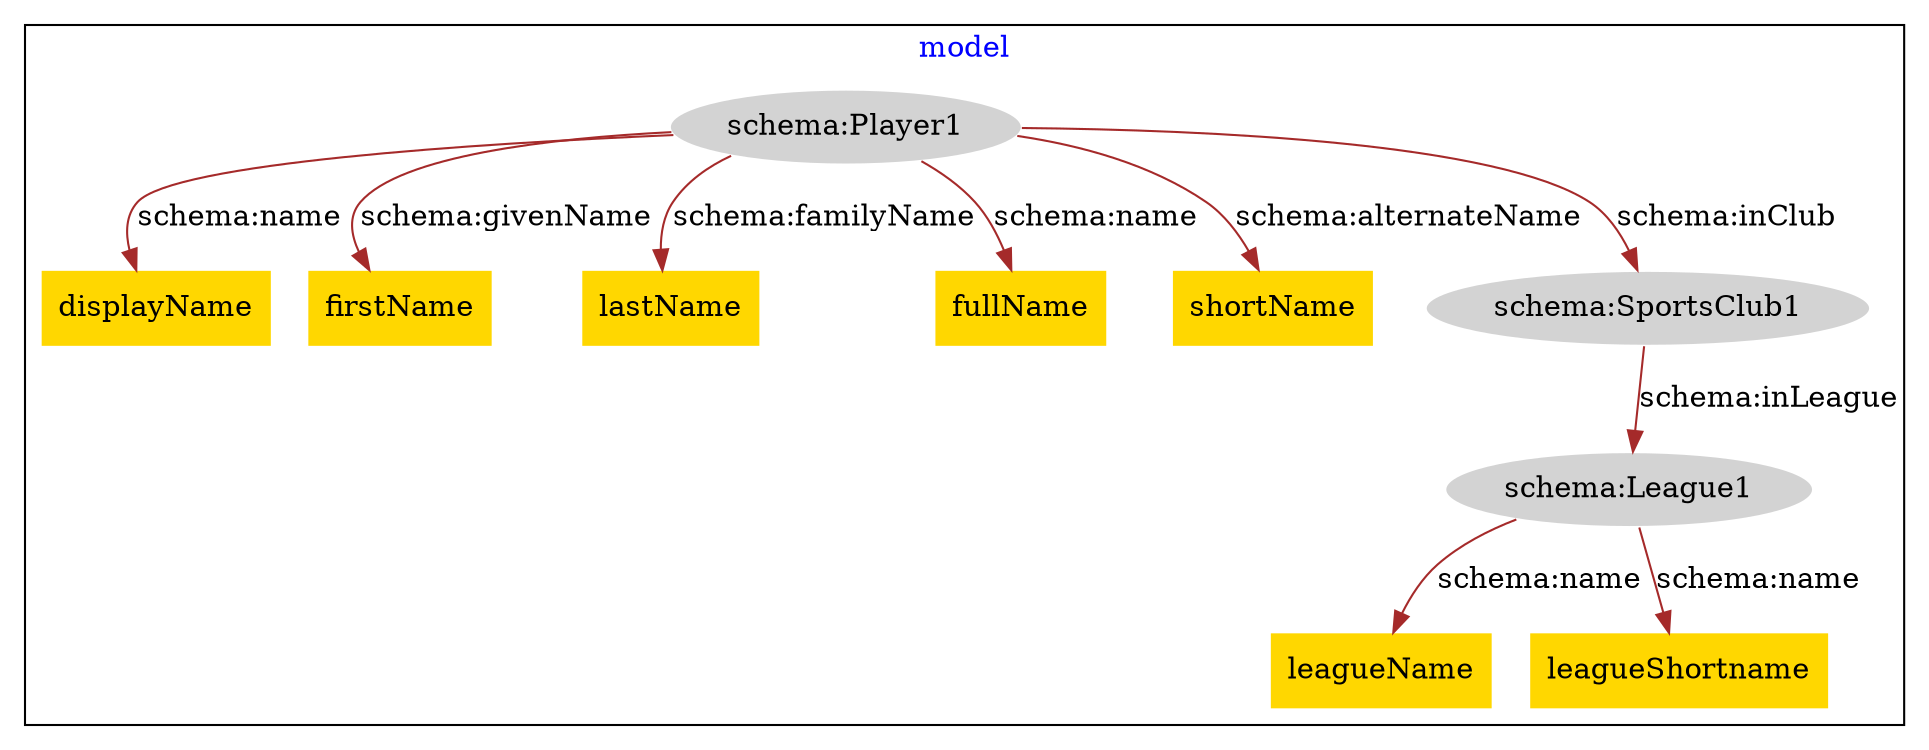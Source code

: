 digraph n0 {
fontcolor="blue"
remincross="true"
subgraph cluster {
label="model"
"schema:Player1"[style="filled",color="white",fillcolor="lightgray",label="schema:Player1"];
"displayName"[shape="plaintext",style="filled",fillcolor="gold",label="displayName"];
"firstName"[shape="plaintext",style="filled",fillcolor="gold",label="firstName"];
"lastName"[shape="plaintext",style="filled",fillcolor="gold",label="lastName"];
"fullName"[shape="plaintext",style="filled",fillcolor="gold",label="fullName"];
"shortName"[shape="plaintext",style="filled",fillcolor="gold",label="shortName"];
"schema:League1"[style="filled",color="white",fillcolor="lightgray",label="schema:League1"];
"leagueName"[shape="plaintext",style="filled",fillcolor="gold",label="leagueName"];
"leagueShortname"[shape="plaintext",style="filled",fillcolor="gold",label="leagueShortname"];
"schema:SportsClub1"[style="filled",color="white",fillcolor="lightgray",label="schema:SportsClub1"];
}
"schema:Player1" -> "displayName"[color="brown",fontcolor="black",label="schema:name"];
"schema:Player1" -> "firstName"[color="brown",fontcolor="black",label="schema:givenName"];
"schema:Player1" -> "lastName"[color="brown",fontcolor="black",label="schema:familyName"];
"schema:Player1" -> "fullName"[color="brown",fontcolor="black",label="schema:name"];
"schema:Player1" -> "shortName"[color="brown",fontcolor="black",label="schema:alternateName"];
"schema:League1" -> "leagueName"[color="brown",fontcolor="black",label="schema:name"];
"schema:League1" -> "leagueShortname"[color="brown",fontcolor="black",label="schema:name"];
"schema:Player1" -> "schema:SportsClub1"[color="brown",fontcolor="black",label="schema:inClub"];
"schema:SportsClub1" -> "schema:League1"[color="brown",fontcolor="black",label="schema:inLeague"];
}
